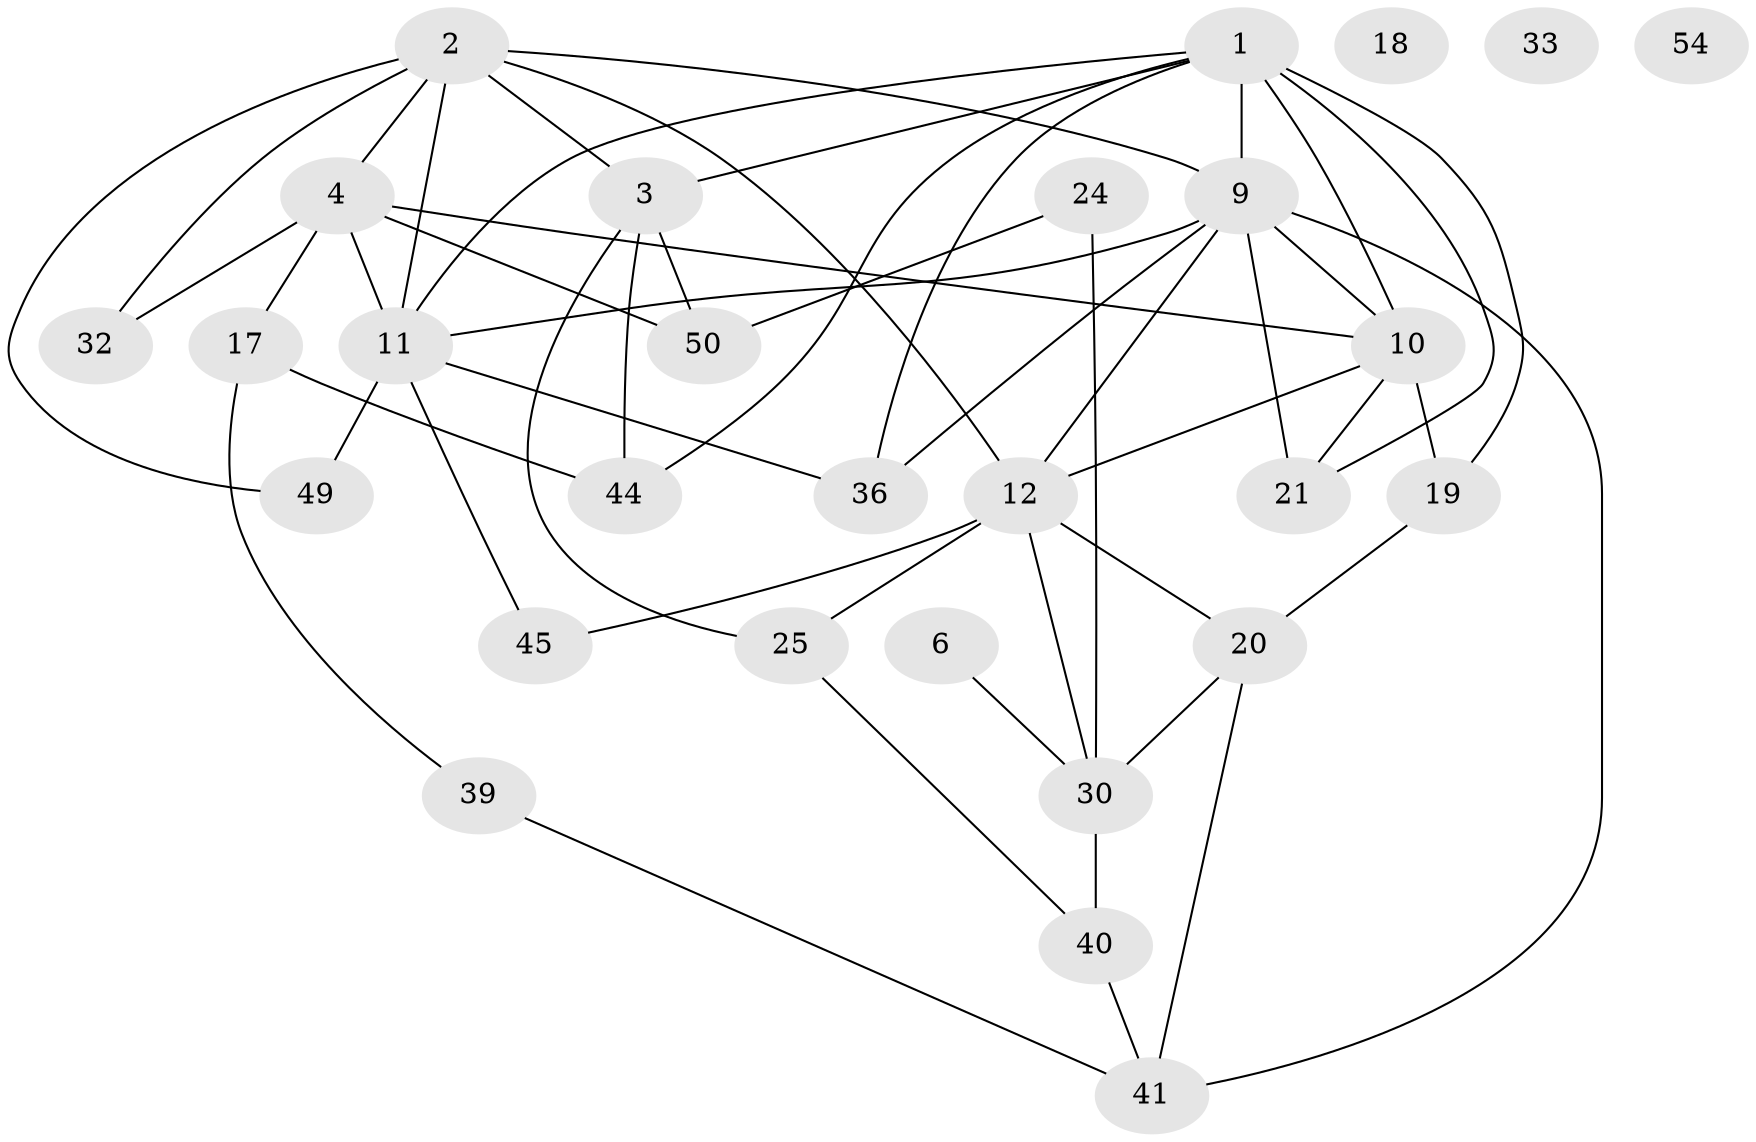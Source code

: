 // original degree distribution, {3: 0.3508771929824561, 4: 0.10526315789473684, 6: 0.03508771929824561, 1: 0.08771929824561403, 5: 0.10526315789473684, 7: 0.017543859649122806, 0: 0.05263157894736842, 2: 0.24561403508771928}
// Generated by graph-tools (version 1.1) at 2025/12/03/09/25 04:12:56]
// undirected, 28 vertices, 51 edges
graph export_dot {
graph [start="1"]
  node [color=gray90,style=filled];
  1 [super="+14"];
  2 [super="+57"];
  3 [super="+5"];
  4 [super="+28+7+8"];
  6 [super="+38"];
  9 [super="+47+29+13"];
  10 [super="+23+16"];
  11 [super="+15"];
  12 [super="+31"];
  17 [super="+37+27"];
  18;
  19;
  20 [super="+46"];
  21;
  24;
  25 [super="+26"];
  30 [super="+55"];
  32;
  33;
  36;
  39;
  40;
  41 [super="+42"];
  44;
  45 [super="+48"];
  49;
  50;
  54;
  1 -- 9 [weight=2];
  1 -- 36;
  1 -- 44;
  1 -- 19;
  1 -- 21;
  1 -- 10;
  1 -- 3;
  1 -- 11;
  2 -- 4;
  2 -- 32;
  2 -- 49;
  2 -- 3;
  2 -- 9;
  2 -- 11;
  2 -- 12;
  3 -- 44;
  3 -- 50;
  3 -- 25;
  4 -- 32;
  4 -- 17;
  4 -- 10;
  4 -- 50;
  4 -- 11;
  6 -- 30;
  9 -- 21 [weight=2];
  9 -- 10;
  9 -- 12;
  9 -- 36;
  9 -- 41;
  9 -- 11;
  10 -- 19 [weight=2];
  10 -- 21;
  10 -- 12;
  11 -- 36;
  11 -- 49;
  11 -- 45;
  12 -- 20;
  12 -- 25;
  12 -- 45;
  12 -- 30;
  17 -- 39;
  17 -- 44;
  19 -- 20;
  20 -- 41;
  20 -- 30;
  24 -- 50;
  24 -- 30;
  25 -- 40;
  30 -- 40;
  39 -- 41;
  40 -- 41;
}
